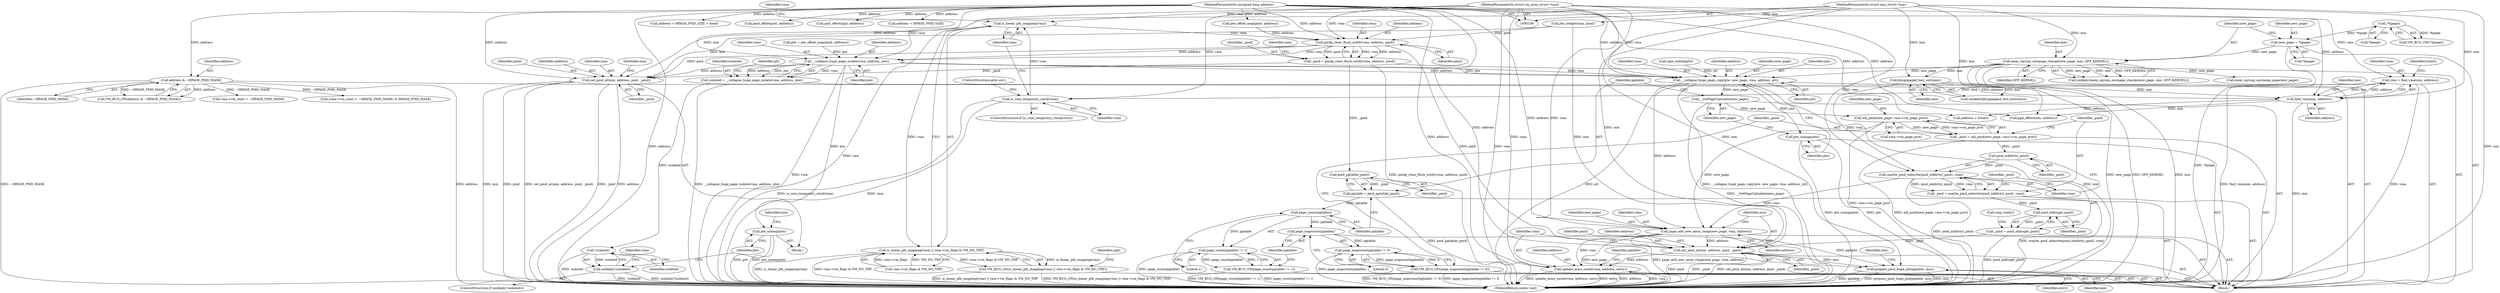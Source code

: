 digraph "0_linux_78f11a255749d09025f54d4e2df4fbcb031530e2@pointer" {
"1000232" [label="(Call,is_linear_pfn_mapping(vma))"];
"1000227" [label="(Call,is_vma_temporary_stack(vma))"];
"1000167" [label="(Call,vma = find_vma(mm, address))"];
"1000169" [label="(Call,find_vma(mm, address))"];
"1000164" [label="(Call,khugepaged_test_exit(mm))"];
"1000141" [label="(Call,mem_cgroup_newpage_charge(new_page, mm, GFP_KERNEL))"];
"1000135" [label="(Call,new_page = *hpage)"];
"1000132" [label="(Call,!*hpage)"];
"1000110" [label="(MethodParameterIn,struct mm_struct *mm)"];
"1000128" [label="(Call,address & ~HPAGE_PMD_MASK)"];
"1000111" [label="(MethodParameterIn,unsigned long address)"];
"1000113" [label="(MethodParameterIn,struct vm_area_struct *vma)"];
"1000231" [label="(Call,is_linear_pfn_mapping(vma) || vma->vm_flags & VM_NO_THP)"];
"1000230" [label="(Call,VM_BUG_ON(is_linear_pfn_mapping(vma) || vma->vm_flags & VM_NO_THP))"];
"1000297" [label="(Call,pmdp_clear_flush_notify(vma, address, pmd))"];
"1000295" [label="(Call,_pmd = pmdp_clear_flush_notify(vma, address, pmd))"];
"1000333" [label="(Call,set_pmd_at(mm, address, pmd, _pmd))"];
"1000364" [label="(Call,pmd_pgtable(_pmd))"];
"1000362" [label="(Call,pgtable = pmd_pgtable(_pmd))"];
"1000368" [label="(Call,page_count(pgtable))"];
"1000367" [label="(Call,page_count(pgtable) != 1)"];
"1000366" [label="(Call,VM_BUG_ON(page_count(pgtable) != 1))"];
"1000373" [label="(Call,page_mapcount(pgtable))"];
"1000372" [label="(Call,page_mapcount(pgtable) != 0)"];
"1000371" [label="(Call,VM_BUG_ON(page_mapcount(pgtable) != 0))"];
"1000417" [label="(Call,prepare_pmd_huge_pte(pgtable, mm))"];
"1000310" [label="(Call,__collapse_huge_page_isolate(vma, address, pte))"];
"1000308" [label="(Call,isolated = __collapse_huge_page_isolate(vma, address, pte))"];
"1000318" [label="(Call,!isolated)"];
"1000317" [label="(Call,unlikely(!isolated))"];
"1000321" [label="(Call,pte_unmap(pte))"];
"1000352" [label="(Call,__collapse_huge_page_copy(pte, new_page, vma, address, ptl))"];
"1000358" [label="(Call,pte_unmap(pte))"];
"1000360" [label="(Call,__SetPageUptodate(new_page))"];
"1000378" [label="(Call,mk_pmd(new_page, vma->vm_page_prot))"];
"1000376" [label="(Call,_pmd = mk_pmd(new_page, vma->vm_page_prot))"];
"1000386" [label="(Call,pmd_mkdirty(_pmd))"];
"1000385" [label="(Call,maybe_pmd_mkwrite(pmd_mkdirty(_pmd), vma))"];
"1000383" [label="(Call,_pmd = maybe_pmd_mkwrite(pmd_mkdirty(_pmd), vma))"];
"1000391" [label="(Call,pmd_mkhuge(_pmd))"];
"1000389" [label="(Call,_pmd = pmd_mkhuge(_pmd))"];
"1000408" [label="(Call,set_pmd_at(mm, address, pmd, _pmd))"];
"1000413" [label="(Call,update_mmu_cache(vma, address, entry))"];
"1000404" [label="(Call,page_add_new_anon_rmap(new_page, vma, address))"];
"1000365" [label="(Identifier,_pmd)"];
"1000326" [label="(Identifier,mm)"];
"1000391" [label="(Call,pmd_mkhuge(_pmd))"];
"1000308" [label="(Call,isolated = __collapse_huge_page_isolate(vma, address, pte))"];
"1000298" [label="(Identifier,vma)"];
"1000375" [label="(Literal,0)"];
"1000295" [label="(Call,_pmd = pmdp_clear_flush_notify(vma, address, pmd))"];
"1000371" [label="(Call,VM_BUG_ON(page_mapcount(pgtable) != 0))"];
"1000127" [label="(Call,VM_BUG_ON(address & ~HPAGE_PMD_MASK))"];
"1000362" [label="(Call,pgtable = pmd_pgtable(_pmd))"];
"1000363" [label="(Identifier,pgtable)"];
"1000230" [label="(Call,VM_BUG_ON(is_linear_pfn_mapping(vma) || vma->vm_flags & VM_NO_THP))"];
"1000304" [label="(Identifier,mm)"];
"1000376" [label="(Call,_pmd = mk_pmd(new_page, vma->vm_page_prot))"];
"1000137" [label="(Call,*hpage)"];
"1000131" [label="(Call,VM_BUG_ON(!*hpage))"];
"1000383" [label="(Call,_pmd = maybe_pmd_mkwrite(pmd_mkdirty(_pmd), vma))"];
"1000128" [label="(Call,address & ~HPAGE_PMD_MASK)"];
"1000377" [label="(Identifier,_pmd)"];
"1000175" [label="(Call,vma->vm_start + ~HPAGE_PMD_MASK)"];
"1000352" [label="(Call,__collapse_huge_page_copy(pte, new_page, vma, address, ptl))"];
"1000313" [label="(Identifier,pte)"];
"1000336" [label="(Identifier,pmd)"];
"1000360" [label="(Call,__SetPageUptodate(new_page))"];
"1000415" [label="(Identifier,address)"];
"1000309" [label="(Identifier,isolated)"];
"1000314" [label="(Call,spin_unlock(ptl))"];
"1000361" [label="(Identifier,new_page)"];
"1000226" [label="(ControlStructure,if (is_vma_temporary_stack(vma)))"];
"1000418" [label="(Identifier,pgtable)"];
"1000359" [label="(Identifier,pte)"];
"1000405" [label="(Identifier,new_page)"];
"1000232" [label="(Call,is_linear_pfn_mapping(vma))"];
"1000136" [label="(Identifier,new_page)"];
"1000297" [label="(Call,pmdp_clear_flush_notify(vma, address, pmd))"];
"1000356" [label="(Identifier,address)"];
"1000144" [label="(Identifier,GFP_KERNEL)"];
"1000354" [label="(Identifier,new_page)"];
"1000174" [label="(Call,(vma->vm_start + ~HPAGE_PMD_MASK) & HPAGE_PMD_MASK)"];
"1000413" [label="(Call,update_mmu_cache(vma, address, entry))"];
"1000236" [label="(Identifier,vma)"];
"1000311" [label="(Identifier,vma)"];
"1000319" [label="(Identifier,isolated)"];
"1000422" [label="(Identifier,mm)"];
"1000173" [label="(Identifier,hstart)"];
"1000322" [label="(Identifier,pte)"];
"1000389" [label="(Call,_pmd = pmd_mkhuge(_pmd))"];
"1000370" [label="(Literal,1)"];
"1000227" [label="(Call,is_vma_temporary_stack(vma))"];
"1000366" [label="(Call,VM_BUG_ON(page_count(pgtable) != 1))"];
"1000165" [label="(Identifier,mm)"];
"1000231" [label="(Call,is_linear_pfn_mapping(vma) || vma->vm_flags & VM_NO_THP)"];
"1000353" [label="(Identifier,pte)"];
"1000280" [label="(Call,pte = pte_offset_map(pmd, address))"];
"1000234" [label="(Call,vma->vm_flags & VM_NO_THP)"];
"1000357" [label="(Identifier,ptl)"];
"1000393" [label="(Call,smp_wmb())"];
"1000169" [label="(Call,find_vma(mm, address))"];
"1000164" [label="(Call,khugepaged_test_exit(mm))"];
"1000143" [label="(Identifier,mm)"];
"1000386" [label="(Call,pmd_mkdirty(_pmd))"];
"1000373" [label="(Call,page_mapcount(pgtable))"];
"1000132" [label="(Call,!*hpage)"];
"1000448" [label="(MethodReturn,static void)"];
"1000140" [label="(Call,unlikely(mem_cgroup_newpage_charge(new_page, mm, GFP_KERNEL)))"];
"1000417" [label="(Call,prepare_pmd_huge_pte(pgtable, mm))"];
"1000130" [label="(Identifier,~HPAGE_PMD_MASK)"];
"1000385" [label="(Call,maybe_pmd_mkwrite(pmd_mkdirty(_pmd), vma))"];
"1000142" [label="(Identifier,new_page)"];
"1000312" [label="(Identifier,address)"];
"1000443" [label="(Call,mem_cgroup_uncharge_page(new_page))"];
"1000368" [label="(Call,page_count(pgtable))"];
"1000355" [label="(Identifier,vma)"];
"1000392" [label="(Identifier,_pmd)"];
"1000315" [label="(Identifier,ptl)"];
"1000299" [label="(Identifier,address)"];
"1000115" [label="(Block,)"];
"1000110" [label="(MethodParameterIn,struct mm_struct *mm)"];
"1000380" [label="(Call,vma->vm_page_prot)"];
"1000240" [label="(Identifier,pgd)"];
"1000133" [label="(Call,*hpage)"];
"1000113" [label="(MethodParameterIn,struct vm_area_struct *vma)"];
"1000141" [label="(Call,mem_cgroup_newpage_charge(new_page, mm, GFP_KERNEL))"];
"1000193" [label="(Call,address + HPAGE_PMD_SIZE > hend)"];
"1000379" [label="(Identifier,new_page)"];
"1000300" [label="(Identifier,pmd)"];
"1000387" [label="(Identifier,_pmd)"];
"1000129" [label="(Identifier,address)"];
"1000190" [label="(Call,address < hstart)"];
"1000411" [label="(Identifier,pmd)"];
"1000407" [label="(Identifier,address)"];
"1000408" [label="(Call,set_pmd_at(mm, address, pmd, _pmd))"];
"1000320" [label="(Block,)"];
"1000419" [label="(Identifier,mm)"];
"1000406" [label="(Identifier,vma)"];
"1000263" [label="(Call,pmd_offset(pud, address))"];
"1000241" [label="(Call,pgd_offset(mm, address))"];
"1000335" [label="(Identifier,address)"];
"1000310" [label="(Call,__collapse_huge_page_isolate(vma, address, pte))"];
"1000334" [label="(Identifier,mm)"];
"1000317" [label="(Call,unlikely(!isolated))"];
"1000364" [label="(Call,pmd_pgtable(_pmd))"];
"1000252" [label="(Call,pud_offset(pgd, address))"];
"1000233" [label="(Identifier,vma)"];
"1000296" [label="(Identifier,_pmd)"];
"1000316" [label="(ControlStructure,if (unlikely(!isolated)))"];
"1000171" [label="(Identifier,address)"];
"1000111" [label="(MethodParameterIn,unsigned long address)"];
"1000410" [label="(Identifier,address)"];
"1000170" [label="(Identifier,mm)"];
"1000163" [label="(Call,unlikely(khugepaged_test_exit(mm)))"];
"1000167" [label="(Call,vma = find_vma(mm, address))"];
"1000333" [label="(Call,set_pmd_at(mm, address, pmd, _pmd))"];
"1000194" [label="(Call,address + HPAGE_PMD_SIZE)"];
"1000369" [label="(Identifier,pgtable)"];
"1000135" [label="(Call,new_page = *hpage)"];
"1000168" [label="(Identifier,vma)"];
"1000388" [label="(Identifier,vma)"];
"1000318" [label="(Call,!isolated)"];
"1000390" [label="(Identifier,_pmd)"];
"1000367" [label="(Call,page_count(pgtable) != 1)"];
"1000282" [label="(Call,pte_offset_map(pmd, address))"];
"1000287" [label="(Call,pte_lockptr(mm, pmd))"];
"1000350" [label="(Identifier,vma)"];
"1000228" [label="(Identifier,vma)"];
"1000378" [label="(Call,mk_pmd(new_page, vma->vm_page_prot))"];
"1000358" [label="(Call,pte_unmap(pte))"];
"1000372" [label="(Call,page_mapcount(pgtable) != 0)"];
"1000337" [label="(Identifier,_pmd)"];
"1000414" [label="(Identifier,vma)"];
"1000404" [label="(Call,page_add_new_anon_rmap(new_page, vma, address))"];
"1000341" [label="(Identifier,mm)"];
"1000321" [label="(Call,pte_unmap(pte))"];
"1000384" [label="(Identifier,_pmd)"];
"1000416" [label="(Identifier,entry)"];
"1000412" [label="(Identifier,_pmd)"];
"1000409" [label="(Identifier,mm)"];
"1000229" [label="(ControlStructure,goto out;)"];
"1000374" [label="(Identifier,pgtable)"];
"1000232" -> "1000231"  [label="AST: "];
"1000232" -> "1000233"  [label="CFG: "];
"1000233" -> "1000232"  [label="AST: "];
"1000236" -> "1000232"  [label="CFG: "];
"1000231" -> "1000232"  [label="CFG: "];
"1000232" -> "1000448"  [label="DDG: vma"];
"1000232" -> "1000231"  [label="DDG: vma"];
"1000227" -> "1000232"  [label="DDG: vma"];
"1000113" -> "1000232"  [label="DDG: vma"];
"1000232" -> "1000297"  [label="DDG: vma"];
"1000227" -> "1000226"  [label="AST: "];
"1000227" -> "1000228"  [label="CFG: "];
"1000228" -> "1000227"  [label="AST: "];
"1000229" -> "1000227"  [label="CFG: "];
"1000233" -> "1000227"  [label="CFG: "];
"1000227" -> "1000448"  [label="DDG: is_vma_temporary_stack(vma)"];
"1000227" -> "1000448"  [label="DDG: vma"];
"1000167" -> "1000227"  [label="DDG: vma"];
"1000113" -> "1000227"  [label="DDG: vma"];
"1000167" -> "1000115"  [label="AST: "];
"1000167" -> "1000169"  [label="CFG: "];
"1000168" -> "1000167"  [label="AST: "];
"1000169" -> "1000167"  [label="AST: "];
"1000173" -> "1000167"  [label="CFG: "];
"1000167" -> "1000448"  [label="DDG: vma"];
"1000167" -> "1000448"  [label="DDG: find_vma(mm, address)"];
"1000169" -> "1000167"  [label="DDG: mm"];
"1000169" -> "1000167"  [label="DDG: address"];
"1000113" -> "1000167"  [label="DDG: vma"];
"1000169" -> "1000171"  [label="CFG: "];
"1000170" -> "1000169"  [label="AST: "];
"1000171" -> "1000169"  [label="AST: "];
"1000169" -> "1000448"  [label="DDG: mm"];
"1000164" -> "1000169"  [label="DDG: mm"];
"1000110" -> "1000169"  [label="DDG: mm"];
"1000128" -> "1000169"  [label="DDG: address"];
"1000111" -> "1000169"  [label="DDG: address"];
"1000169" -> "1000190"  [label="DDG: address"];
"1000169" -> "1000241"  [label="DDG: mm"];
"1000164" -> "1000163"  [label="AST: "];
"1000164" -> "1000165"  [label="CFG: "];
"1000165" -> "1000164"  [label="AST: "];
"1000163" -> "1000164"  [label="CFG: "];
"1000164" -> "1000448"  [label="DDG: mm"];
"1000164" -> "1000163"  [label="DDG: mm"];
"1000141" -> "1000164"  [label="DDG: mm"];
"1000110" -> "1000164"  [label="DDG: mm"];
"1000141" -> "1000140"  [label="AST: "];
"1000141" -> "1000144"  [label="CFG: "];
"1000142" -> "1000141"  [label="AST: "];
"1000143" -> "1000141"  [label="AST: "];
"1000144" -> "1000141"  [label="AST: "];
"1000140" -> "1000141"  [label="CFG: "];
"1000141" -> "1000448"  [label="DDG: new_page"];
"1000141" -> "1000448"  [label="DDG: GFP_KERNEL"];
"1000141" -> "1000448"  [label="DDG: mm"];
"1000141" -> "1000140"  [label="DDG: new_page"];
"1000141" -> "1000140"  [label="DDG: mm"];
"1000141" -> "1000140"  [label="DDG: GFP_KERNEL"];
"1000135" -> "1000141"  [label="DDG: new_page"];
"1000110" -> "1000141"  [label="DDG: mm"];
"1000141" -> "1000352"  [label="DDG: new_page"];
"1000141" -> "1000443"  [label="DDG: new_page"];
"1000135" -> "1000115"  [label="AST: "];
"1000135" -> "1000137"  [label="CFG: "];
"1000136" -> "1000135"  [label="AST: "];
"1000137" -> "1000135"  [label="AST: "];
"1000142" -> "1000135"  [label="CFG: "];
"1000135" -> "1000448"  [label="DDG: *hpage"];
"1000132" -> "1000135"  [label="DDG: *hpage"];
"1000132" -> "1000131"  [label="AST: "];
"1000132" -> "1000133"  [label="CFG: "];
"1000133" -> "1000132"  [label="AST: "];
"1000131" -> "1000132"  [label="CFG: "];
"1000132" -> "1000131"  [label="DDG: *hpage"];
"1000110" -> "1000109"  [label="AST: "];
"1000110" -> "1000448"  [label="DDG: mm"];
"1000110" -> "1000241"  [label="DDG: mm"];
"1000110" -> "1000287"  [label="DDG: mm"];
"1000110" -> "1000333"  [label="DDG: mm"];
"1000110" -> "1000408"  [label="DDG: mm"];
"1000110" -> "1000417"  [label="DDG: mm"];
"1000128" -> "1000127"  [label="AST: "];
"1000128" -> "1000130"  [label="CFG: "];
"1000129" -> "1000128"  [label="AST: "];
"1000130" -> "1000128"  [label="AST: "];
"1000127" -> "1000128"  [label="CFG: "];
"1000128" -> "1000448"  [label="DDG: ~HPAGE_PMD_MASK"];
"1000128" -> "1000448"  [label="DDG: address"];
"1000128" -> "1000127"  [label="DDG: address"];
"1000128" -> "1000127"  [label="DDG: ~HPAGE_PMD_MASK"];
"1000111" -> "1000128"  [label="DDG: address"];
"1000128" -> "1000174"  [label="DDG: ~HPAGE_PMD_MASK"];
"1000128" -> "1000175"  [label="DDG: ~HPAGE_PMD_MASK"];
"1000111" -> "1000109"  [label="AST: "];
"1000111" -> "1000448"  [label="DDG: address"];
"1000111" -> "1000190"  [label="DDG: address"];
"1000111" -> "1000193"  [label="DDG: address"];
"1000111" -> "1000194"  [label="DDG: address"];
"1000111" -> "1000241"  [label="DDG: address"];
"1000111" -> "1000252"  [label="DDG: address"];
"1000111" -> "1000263"  [label="DDG: address"];
"1000111" -> "1000282"  [label="DDG: address"];
"1000111" -> "1000297"  [label="DDG: address"];
"1000111" -> "1000310"  [label="DDG: address"];
"1000111" -> "1000333"  [label="DDG: address"];
"1000111" -> "1000352"  [label="DDG: address"];
"1000111" -> "1000404"  [label="DDG: address"];
"1000111" -> "1000408"  [label="DDG: address"];
"1000111" -> "1000413"  [label="DDG: address"];
"1000113" -> "1000109"  [label="AST: "];
"1000113" -> "1000448"  [label="DDG: vma"];
"1000113" -> "1000297"  [label="DDG: vma"];
"1000113" -> "1000310"  [label="DDG: vma"];
"1000113" -> "1000352"  [label="DDG: vma"];
"1000113" -> "1000385"  [label="DDG: vma"];
"1000113" -> "1000404"  [label="DDG: vma"];
"1000113" -> "1000413"  [label="DDG: vma"];
"1000231" -> "1000230"  [label="AST: "];
"1000231" -> "1000234"  [label="CFG: "];
"1000234" -> "1000231"  [label="AST: "];
"1000230" -> "1000231"  [label="CFG: "];
"1000231" -> "1000448"  [label="DDG: is_linear_pfn_mapping(vma)"];
"1000231" -> "1000448"  [label="DDG: vma->vm_flags & VM_NO_THP"];
"1000231" -> "1000230"  [label="DDG: is_linear_pfn_mapping(vma)"];
"1000231" -> "1000230"  [label="DDG: vma->vm_flags & VM_NO_THP"];
"1000234" -> "1000231"  [label="DDG: vma->vm_flags"];
"1000234" -> "1000231"  [label="DDG: VM_NO_THP"];
"1000230" -> "1000115"  [label="AST: "];
"1000240" -> "1000230"  [label="CFG: "];
"1000230" -> "1000448"  [label="DDG: is_linear_pfn_mapping(vma) || vma->vm_flags & VM_NO_THP"];
"1000230" -> "1000448"  [label="DDG: VM_BUG_ON(is_linear_pfn_mapping(vma) || vma->vm_flags & VM_NO_THP)"];
"1000297" -> "1000295"  [label="AST: "];
"1000297" -> "1000300"  [label="CFG: "];
"1000298" -> "1000297"  [label="AST: "];
"1000299" -> "1000297"  [label="AST: "];
"1000300" -> "1000297"  [label="AST: "];
"1000295" -> "1000297"  [label="CFG: "];
"1000297" -> "1000295"  [label="DDG: vma"];
"1000297" -> "1000295"  [label="DDG: address"];
"1000297" -> "1000295"  [label="DDG: pmd"];
"1000282" -> "1000297"  [label="DDG: address"];
"1000287" -> "1000297"  [label="DDG: pmd"];
"1000297" -> "1000310"  [label="DDG: vma"];
"1000297" -> "1000310"  [label="DDG: address"];
"1000297" -> "1000333"  [label="DDG: pmd"];
"1000297" -> "1000408"  [label="DDG: pmd"];
"1000295" -> "1000115"  [label="AST: "];
"1000296" -> "1000295"  [label="AST: "];
"1000304" -> "1000295"  [label="CFG: "];
"1000295" -> "1000448"  [label="DDG: pmdp_clear_flush_notify(vma, address, pmd)"];
"1000295" -> "1000333"  [label="DDG: _pmd"];
"1000295" -> "1000364"  [label="DDG: _pmd"];
"1000333" -> "1000320"  [label="AST: "];
"1000333" -> "1000337"  [label="CFG: "];
"1000334" -> "1000333"  [label="AST: "];
"1000335" -> "1000333"  [label="AST: "];
"1000336" -> "1000333"  [label="AST: "];
"1000337" -> "1000333"  [label="AST: "];
"1000341" -> "1000333"  [label="CFG: "];
"1000333" -> "1000448"  [label="DDG: mm"];
"1000333" -> "1000448"  [label="DDG: pmd"];
"1000333" -> "1000448"  [label="DDG: set_pmd_at(mm, address, pmd, _pmd)"];
"1000333" -> "1000448"  [label="DDG: _pmd"];
"1000333" -> "1000448"  [label="DDG: address"];
"1000287" -> "1000333"  [label="DDG: mm"];
"1000310" -> "1000333"  [label="DDG: address"];
"1000364" -> "1000362"  [label="AST: "];
"1000364" -> "1000365"  [label="CFG: "];
"1000365" -> "1000364"  [label="AST: "];
"1000362" -> "1000364"  [label="CFG: "];
"1000364" -> "1000362"  [label="DDG: _pmd"];
"1000362" -> "1000115"  [label="AST: "];
"1000363" -> "1000362"  [label="AST: "];
"1000369" -> "1000362"  [label="CFG: "];
"1000362" -> "1000448"  [label="DDG: pmd_pgtable(_pmd)"];
"1000362" -> "1000368"  [label="DDG: pgtable"];
"1000368" -> "1000367"  [label="AST: "];
"1000368" -> "1000369"  [label="CFG: "];
"1000369" -> "1000368"  [label="AST: "];
"1000370" -> "1000368"  [label="CFG: "];
"1000368" -> "1000367"  [label="DDG: pgtable"];
"1000368" -> "1000373"  [label="DDG: pgtable"];
"1000367" -> "1000366"  [label="AST: "];
"1000367" -> "1000370"  [label="CFG: "];
"1000370" -> "1000367"  [label="AST: "];
"1000366" -> "1000367"  [label="CFG: "];
"1000367" -> "1000448"  [label="DDG: page_count(pgtable)"];
"1000367" -> "1000366"  [label="DDG: page_count(pgtable)"];
"1000367" -> "1000366"  [label="DDG: 1"];
"1000366" -> "1000115"  [label="AST: "];
"1000374" -> "1000366"  [label="CFG: "];
"1000366" -> "1000448"  [label="DDG: page_count(pgtable) != 1"];
"1000366" -> "1000448"  [label="DDG: VM_BUG_ON(page_count(pgtable) != 1)"];
"1000373" -> "1000372"  [label="AST: "];
"1000373" -> "1000374"  [label="CFG: "];
"1000374" -> "1000373"  [label="AST: "];
"1000375" -> "1000373"  [label="CFG: "];
"1000373" -> "1000372"  [label="DDG: pgtable"];
"1000373" -> "1000417"  [label="DDG: pgtable"];
"1000372" -> "1000371"  [label="AST: "];
"1000372" -> "1000375"  [label="CFG: "];
"1000375" -> "1000372"  [label="AST: "];
"1000371" -> "1000372"  [label="CFG: "];
"1000372" -> "1000448"  [label="DDG: page_mapcount(pgtable)"];
"1000372" -> "1000371"  [label="DDG: page_mapcount(pgtable)"];
"1000372" -> "1000371"  [label="DDG: 0"];
"1000371" -> "1000115"  [label="AST: "];
"1000377" -> "1000371"  [label="CFG: "];
"1000371" -> "1000448"  [label="DDG: page_mapcount(pgtable) != 0"];
"1000371" -> "1000448"  [label="DDG: VM_BUG_ON(page_mapcount(pgtable) != 0)"];
"1000417" -> "1000115"  [label="AST: "];
"1000417" -> "1000419"  [label="CFG: "];
"1000418" -> "1000417"  [label="AST: "];
"1000419" -> "1000417"  [label="AST: "];
"1000422" -> "1000417"  [label="CFG: "];
"1000417" -> "1000448"  [label="DDG: pgtable"];
"1000417" -> "1000448"  [label="DDG: prepare_pmd_huge_pte(pgtable, mm)"];
"1000417" -> "1000448"  [label="DDG: mm"];
"1000408" -> "1000417"  [label="DDG: mm"];
"1000310" -> "1000308"  [label="AST: "];
"1000310" -> "1000313"  [label="CFG: "];
"1000311" -> "1000310"  [label="AST: "];
"1000312" -> "1000310"  [label="AST: "];
"1000313" -> "1000310"  [label="AST: "];
"1000308" -> "1000310"  [label="CFG: "];
"1000310" -> "1000448"  [label="DDG: vma"];
"1000310" -> "1000308"  [label="DDG: vma"];
"1000310" -> "1000308"  [label="DDG: address"];
"1000310" -> "1000308"  [label="DDG: pte"];
"1000280" -> "1000310"  [label="DDG: pte"];
"1000310" -> "1000321"  [label="DDG: pte"];
"1000310" -> "1000352"  [label="DDG: pte"];
"1000310" -> "1000352"  [label="DDG: vma"];
"1000310" -> "1000352"  [label="DDG: address"];
"1000308" -> "1000115"  [label="AST: "];
"1000309" -> "1000308"  [label="AST: "];
"1000315" -> "1000308"  [label="CFG: "];
"1000308" -> "1000448"  [label="DDG: __collapse_huge_page_isolate(vma, address, pte)"];
"1000308" -> "1000318"  [label="DDG: isolated"];
"1000318" -> "1000317"  [label="AST: "];
"1000318" -> "1000319"  [label="CFG: "];
"1000319" -> "1000318"  [label="AST: "];
"1000317" -> "1000318"  [label="CFG: "];
"1000318" -> "1000448"  [label="DDG: isolated"];
"1000318" -> "1000317"  [label="DDG: isolated"];
"1000317" -> "1000316"  [label="AST: "];
"1000322" -> "1000317"  [label="CFG: "];
"1000350" -> "1000317"  [label="CFG: "];
"1000317" -> "1000448"  [label="DDG: !isolated"];
"1000317" -> "1000448"  [label="DDG: unlikely(!isolated)"];
"1000321" -> "1000320"  [label="AST: "];
"1000321" -> "1000322"  [label="CFG: "];
"1000322" -> "1000321"  [label="AST: "];
"1000326" -> "1000321"  [label="CFG: "];
"1000321" -> "1000448"  [label="DDG: pte"];
"1000321" -> "1000448"  [label="DDG: pte_unmap(pte)"];
"1000352" -> "1000115"  [label="AST: "];
"1000352" -> "1000357"  [label="CFG: "];
"1000353" -> "1000352"  [label="AST: "];
"1000354" -> "1000352"  [label="AST: "];
"1000355" -> "1000352"  [label="AST: "];
"1000356" -> "1000352"  [label="AST: "];
"1000357" -> "1000352"  [label="AST: "];
"1000359" -> "1000352"  [label="CFG: "];
"1000352" -> "1000448"  [label="DDG: ptl"];
"1000352" -> "1000448"  [label="DDG: __collapse_huge_page_copy(pte, new_page, vma, address, ptl)"];
"1000314" -> "1000352"  [label="DDG: ptl"];
"1000352" -> "1000358"  [label="DDG: pte"];
"1000352" -> "1000360"  [label="DDG: new_page"];
"1000352" -> "1000385"  [label="DDG: vma"];
"1000352" -> "1000404"  [label="DDG: address"];
"1000358" -> "1000115"  [label="AST: "];
"1000358" -> "1000359"  [label="CFG: "];
"1000359" -> "1000358"  [label="AST: "];
"1000361" -> "1000358"  [label="CFG: "];
"1000358" -> "1000448"  [label="DDG: pte_unmap(pte)"];
"1000358" -> "1000448"  [label="DDG: pte"];
"1000360" -> "1000115"  [label="AST: "];
"1000360" -> "1000361"  [label="CFG: "];
"1000361" -> "1000360"  [label="AST: "];
"1000363" -> "1000360"  [label="CFG: "];
"1000360" -> "1000448"  [label="DDG: __SetPageUptodate(new_page)"];
"1000360" -> "1000378"  [label="DDG: new_page"];
"1000378" -> "1000376"  [label="AST: "];
"1000378" -> "1000380"  [label="CFG: "];
"1000379" -> "1000378"  [label="AST: "];
"1000380" -> "1000378"  [label="AST: "];
"1000376" -> "1000378"  [label="CFG: "];
"1000378" -> "1000448"  [label="DDG: vma->vm_page_prot"];
"1000378" -> "1000376"  [label="DDG: new_page"];
"1000378" -> "1000376"  [label="DDG: vma->vm_page_prot"];
"1000378" -> "1000404"  [label="DDG: new_page"];
"1000376" -> "1000115"  [label="AST: "];
"1000377" -> "1000376"  [label="AST: "];
"1000384" -> "1000376"  [label="CFG: "];
"1000376" -> "1000448"  [label="DDG: mk_pmd(new_page, vma->vm_page_prot)"];
"1000376" -> "1000386"  [label="DDG: _pmd"];
"1000386" -> "1000385"  [label="AST: "];
"1000386" -> "1000387"  [label="CFG: "];
"1000387" -> "1000386"  [label="AST: "];
"1000388" -> "1000386"  [label="CFG: "];
"1000386" -> "1000385"  [label="DDG: _pmd"];
"1000385" -> "1000383"  [label="AST: "];
"1000385" -> "1000388"  [label="CFG: "];
"1000388" -> "1000385"  [label="AST: "];
"1000383" -> "1000385"  [label="CFG: "];
"1000385" -> "1000448"  [label="DDG: pmd_mkdirty(_pmd)"];
"1000385" -> "1000383"  [label="DDG: pmd_mkdirty(_pmd)"];
"1000385" -> "1000383"  [label="DDG: vma"];
"1000385" -> "1000404"  [label="DDG: vma"];
"1000383" -> "1000115"  [label="AST: "];
"1000384" -> "1000383"  [label="AST: "];
"1000390" -> "1000383"  [label="CFG: "];
"1000383" -> "1000448"  [label="DDG: maybe_pmd_mkwrite(pmd_mkdirty(_pmd), vma)"];
"1000383" -> "1000391"  [label="DDG: _pmd"];
"1000391" -> "1000389"  [label="AST: "];
"1000391" -> "1000392"  [label="CFG: "];
"1000392" -> "1000391"  [label="AST: "];
"1000389" -> "1000391"  [label="CFG: "];
"1000391" -> "1000389"  [label="DDG: _pmd"];
"1000389" -> "1000115"  [label="AST: "];
"1000390" -> "1000389"  [label="AST: "];
"1000393" -> "1000389"  [label="CFG: "];
"1000389" -> "1000448"  [label="DDG: pmd_mkhuge(_pmd)"];
"1000389" -> "1000408"  [label="DDG: _pmd"];
"1000408" -> "1000115"  [label="AST: "];
"1000408" -> "1000412"  [label="CFG: "];
"1000409" -> "1000408"  [label="AST: "];
"1000410" -> "1000408"  [label="AST: "];
"1000411" -> "1000408"  [label="AST: "];
"1000412" -> "1000408"  [label="AST: "];
"1000414" -> "1000408"  [label="CFG: "];
"1000408" -> "1000448"  [label="DDG: pmd"];
"1000408" -> "1000448"  [label="DDG: _pmd"];
"1000408" -> "1000448"  [label="DDG: set_pmd_at(mm, address, pmd, _pmd)"];
"1000287" -> "1000408"  [label="DDG: mm"];
"1000404" -> "1000408"  [label="DDG: address"];
"1000408" -> "1000413"  [label="DDG: address"];
"1000413" -> "1000115"  [label="AST: "];
"1000413" -> "1000416"  [label="CFG: "];
"1000414" -> "1000413"  [label="AST: "];
"1000415" -> "1000413"  [label="AST: "];
"1000416" -> "1000413"  [label="AST: "];
"1000418" -> "1000413"  [label="CFG: "];
"1000413" -> "1000448"  [label="DDG: vma"];
"1000413" -> "1000448"  [label="DDG: update_mmu_cache(vma, address, entry)"];
"1000413" -> "1000448"  [label="DDG: entry"];
"1000413" -> "1000448"  [label="DDG: address"];
"1000404" -> "1000413"  [label="DDG: vma"];
"1000404" -> "1000115"  [label="AST: "];
"1000404" -> "1000407"  [label="CFG: "];
"1000405" -> "1000404"  [label="AST: "];
"1000406" -> "1000404"  [label="AST: "];
"1000407" -> "1000404"  [label="AST: "];
"1000409" -> "1000404"  [label="CFG: "];
"1000404" -> "1000448"  [label="DDG: new_page"];
"1000404" -> "1000448"  [label="DDG: page_add_new_anon_rmap(new_page, vma, address)"];
}
